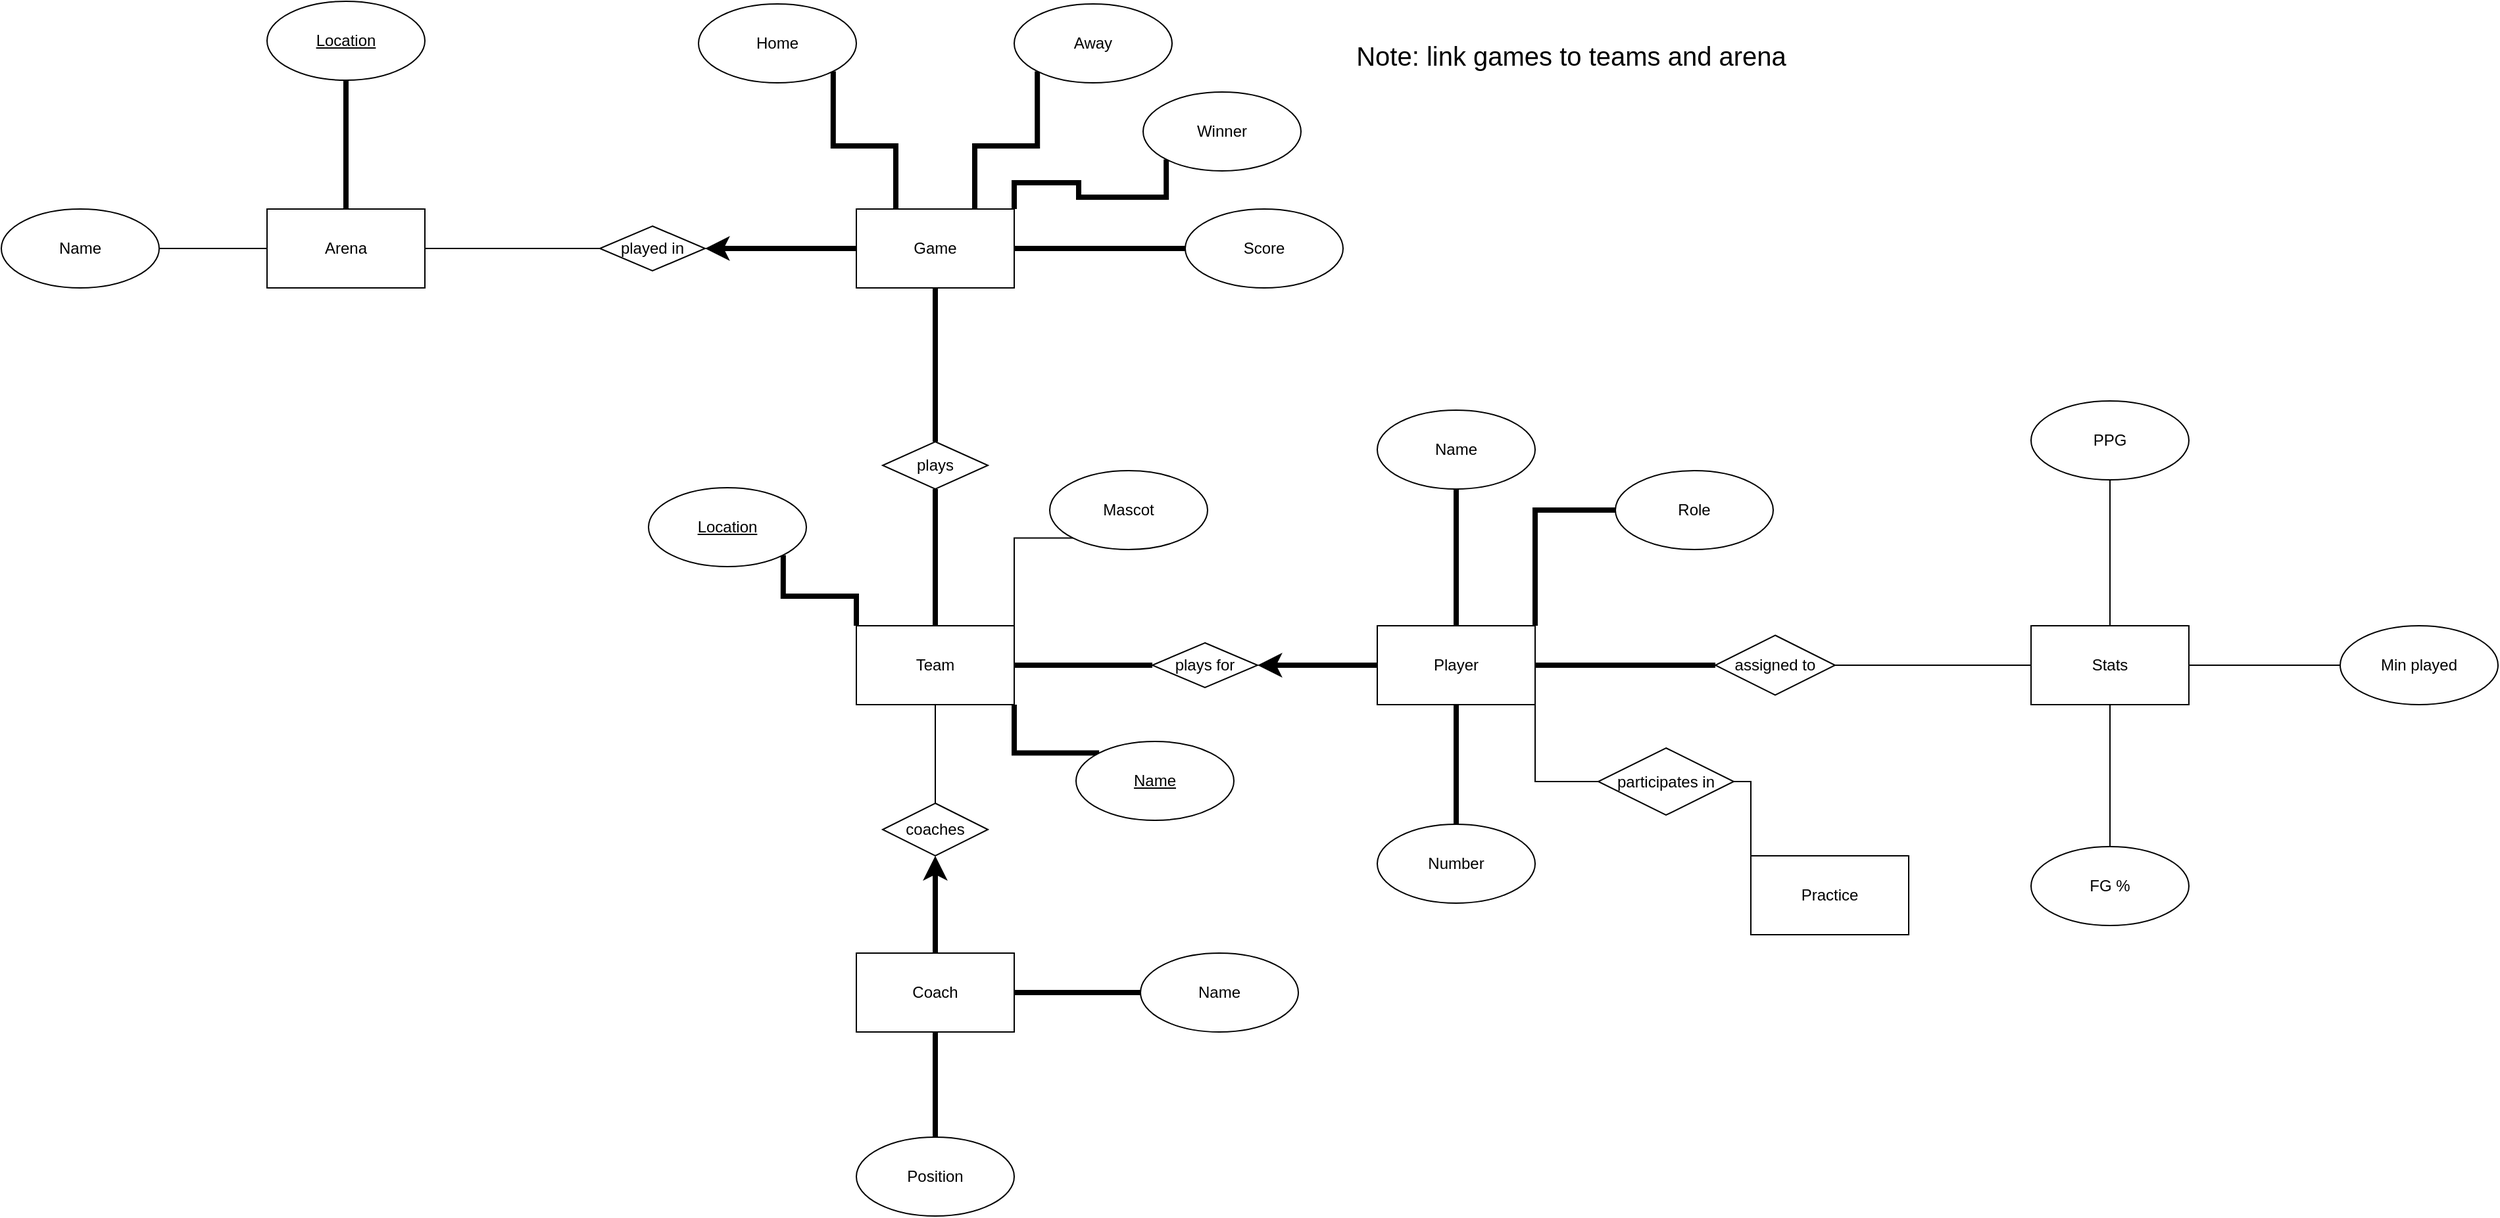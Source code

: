 <mxfile version="20.5.1" type="device"><diagram id="X6zRjBbEQL9O9YAdWZLW" name="Page-1"><mxGraphModel dx="2031" dy="1143" grid="0" gridSize="10" guides="1" tooltips="1" connect="1" arrows="1" fold="1" page="0" pageScale="1" pageWidth="2000" pageHeight="1600" math="0" shadow="0"><root><mxCell id="0"/><mxCell id="1" parent="0"/><mxCell id="daVJktji9IaxmzLHrh3a-2" style="edgeStyle=orthogonalEdgeStyle;rounded=0;orthogonalLoop=1;jettySize=auto;html=1;exitX=0;exitY=0;exitDx=0;exitDy=0;entryX=1;entryY=1;entryDx=0;entryDy=0;strokeWidth=4;endArrow=none;endFill=0;" edge="1" parent="1" source="IhH2Ke-bGlBnZ6IHOFao-2" target="daVJktji9IaxmzLHrh3a-1"><mxGeometry relative="1" as="geometry"/></mxCell><mxCell id="IhH2Ke-bGlBnZ6IHOFao-2" value="Team" style="whiteSpace=wrap;html=1;" parent="1" vertex="1"><mxGeometry x="928" y="579" width="120" height="60" as="geometry"/></mxCell><mxCell id="ukWXah9Za2hUf1NpUwT4-21" value="" style="edgeStyle=orthogonalEdgeStyle;rounded=0;orthogonalLoop=1;jettySize=auto;html=1;strokeWidth=4;endArrow=none;endFill=0;" parent="1" source="IhH2Ke-bGlBnZ6IHOFao-7" target="ukWXah9Za2hUf1NpUwT4-19" edge="1"><mxGeometry relative="1" as="geometry"/></mxCell><mxCell id="IhH2Ke-bGlBnZ6IHOFao-7" value="Coach" style="whiteSpace=wrap;html=1;" parent="1" vertex="1"><mxGeometry x="928" y="828" width="120" height="60" as="geometry"/></mxCell><mxCell id="IhH2Ke-bGlBnZ6IHOFao-10" value="" style="edgeStyle=orthogonalEdgeStyle;rounded=0;orthogonalLoop=1;jettySize=auto;html=1;endArrow=classic;endFill=1;strokeWidth=4;" parent="1" source="IhH2Ke-bGlBnZ6IHOFao-7" target="IhH2Ke-bGlBnZ6IHOFao-9" edge="1"><mxGeometry relative="1" as="geometry"/></mxCell><mxCell id="IhH2Ke-bGlBnZ6IHOFao-11" value="" style="edgeStyle=orthogonalEdgeStyle;rounded=0;orthogonalLoop=1;jettySize=auto;html=1;endArrow=none;endFill=0;" parent="1" source="IhH2Ke-bGlBnZ6IHOFao-9" target="IhH2Ke-bGlBnZ6IHOFao-2" edge="1"><mxGeometry relative="1" as="geometry"/></mxCell><mxCell id="IhH2Ke-bGlBnZ6IHOFao-9" value="coaches" style="rhombus;whiteSpace=wrap;html=1;" parent="1" vertex="1"><mxGeometry x="948" y="714" width="80" height="40" as="geometry"/></mxCell><mxCell id="IhH2Ke-bGlBnZ6IHOFao-51" style="edgeStyle=orthogonalEdgeStyle;rounded=0;orthogonalLoop=1;jettySize=auto;html=1;exitX=1;exitY=0;exitDx=0;exitDy=0;entryX=0;entryY=0.5;entryDx=0;entryDy=0;strokeWidth=4;endArrow=none;endFill=0;" parent="1" source="IhH2Ke-bGlBnZ6IHOFao-12" target="IhH2Ke-bGlBnZ6IHOFao-50" edge="1"><mxGeometry relative="1" as="geometry"/></mxCell><mxCell id="ukWXah9Za2hUf1NpUwT4-7" style="edgeStyle=orthogonalEdgeStyle;rounded=0;orthogonalLoop=1;jettySize=auto;html=1;exitX=1;exitY=0.5;exitDx=0;exitDy=0;entryX=0;entryY=0.5;entryDx=0;entryDy=0;strokeWidth=4;endArrow=none;endFill=0;" parent="1" source="IhH2Ke-bGlBnZ6IHOFao-12" target="ukWXah9Za2hUf1NpUwT4-5" edge="1"><mxGeometry relative="1" as="geometry"/></mxCell><mxCell id="IhH2Ke-bGlBnZ6IHOFao-12" value="Player" style="whiteSpace=wrap;html=1;" parent="1" vertex="1"><mxGeometry x="1324" y="579" width="120" height="60" as="geometry"/></mxCell><mxCell id="IhH2Ke-bGlBnZ6IHOFao-14" value="" style="edgeStyle=orthogonalEdgeStyle;rounded=0;orthogonalLoop=1;jettySize=auto;html=1;endArrow=classic;endFill=1;strokeWidth=4;" parent="1" source="IhH2Ke-bGlBnZ6IHOFao-12" target="IhH2Ke-bGlBnZ6IHOFao-13" edge="1"><mxGeometry relative="1" as="geometry"/></mxCell><mxCell id="IhH2Ke-bGlBnZ6IHOFao-15" value="" style="edgeStyle=orthogonalEdgeStyle;rounded=0;orthogonalLoop=1;jettySize=auto;html=1;endArrow=none;endFill=0;strokeWidth=4;" parent="1" source="IhH2Ke-bGlBnZ6IHOFao-13" target="IhH2Ke-bGlBnZ6IHOFao-2" edge="1"><mxGeometry relative="1" as="geometry"/></mxCell><mxCell id="IhH2Ke-bGlBnZ6IHOFao-13" value="plays for" style="rhombus;whiteSpace=wrap;html=1;" parent="1" vertex="1"><mxGeometry x="1153" y="592" width="80" height="34" as="geometry"/></mxCell><mxCell id="IhH2Ke-bGlBnZ6IHOFao-17" value="" style="edgeStyle=orthogonalEdgeStyle;rounded=0;orthogonalLoop=1;jettySize=auto;html=1;endArrow=none;endFill=0;strokeWidth=4;" parent="1" source="IhH2Ke-bGlBnZ6IHOFao-16" target="IhH2Ke-bGlBnZ6IHOFao-2" edge="1"><mxGeometry relative="1" as="geometry"/></mxCell><mxCell id="IhH2Ke-bGlBnZ6IHOFao-16" value="plays" style="rhombus;whiteSpace=wrap;html=1;" parent="1" vertex="1"><mxGeometry x="948" y="439" width="80" height="36" as="geometry"/></mxCell><mxCell id="IhH2Ke-bGlBnZ6IHOFao-19" value="" style="edgeStyle=orthogonalEdgeStyle;rounded=0;orthogonalLoop=1;jettySize=auto;html=1;endArrow=none;endFill=0;strokeWidth=4;" parent="1" source="IhH2Ke-bGlBnZ6IHOFao-18" target="IhH2Ke-bGlBnZ6IHOFao-16" edge="1"><mxGeometry relative="1" as="geometry"/></mxCell><mxCell id="IhH2Ke-bGlBnZ6IHOFao-25" style="edgeStyle=orthogonalEdgeStyle;rounded=0;orthogonalLoop=1;jettySize=auto;html=1;exitX=1;exitY=0.5;exitDx=0;exitDy=0;entryX=0;entryY=0.5;entryDx=0;entryDy=0;strokeWidth=4;endArrow=none;endFill=0;" parent="1" source="IhH2Ke-bGlBnZ6IHOFao-18" target="IhH2Ke-bGlBnZ6IHOFao-24" edge="1"><mxGeometry relative="1" as="geometry"/></mxCell><mxCell id="ukWXah9Za2hUf1NpUwT4-3" style="edgeStyle=orthogonalEdgeStyle;rounded=0;orthogonalLoop=1;jettySize=auto;html=1;exitX=1;exitY=0;exitDx=0;exitDy=0;entryX=0;entryY=1;entryDx=0;entryDy=0;strokeWidth=4;endArrow=none;endFill=0;" parent="1" source="IhH2Ke-bGlBnZ6IHOFao-18" target="ukWXah9Za2hUf1NpUwT4-1" edge="1"><mxGeometry relative="1" as="geometry"/></mxCell><mxCell id="IhH2Ke-bGlBnZ6IHOFao-18" value="Game" style="whiteSpace=wrap;html=1;" parent="1" vertex="1"><mxGeometry x="928" y="262" width="120" height="60" as="geometry"/></mxCell><mxCell id="IhH2Ke-bGlBnZ6IHOFao-22" style="edgeStyle=orthogonalEdgeStyle;rounded=0;orthogonalLoop=1;jettySize=auto;html=1;exitX=1;exitY=1;exitDx=0;exitDy=0;entryX=0.25;entryY=0;entryDx=0;entryDy=0;strokeWidth=4;endArrow=none;endFill=0;" parent="1" source="IhH2Ke-bGlBnZ6IHOFao-20" target="IhH2Ke-bGlBnZ6IHOFao-18" edge="1"><mxGeometry relative="1" as="geometry"/></mxCell><mxCell id="IhH2Ke-bGlBnZ6IHOFao-20" value="Home" style="ellipse;whiteSpace=wrap;html=1;" parent="1" vertex="1"><mxGeometry x="808" y="106" width="120" height="60" as="geometry"/></mxCell><mxCell id="IhH2Ke-bGlBnZ6IHOFao-23" style="edgeStyle=orthogonalEdgeStyle;rounded=0;orthogonalLoop=1;jettySize=auto;html=1;exitX=0;exitY=1;exitDx=0;exitDy=0;entryX=0.75;entryY=0;entryDx=0;entryDy=0;strokeWidth=4;endArrow=none;endFill=0;" parent="1" source="IhH2Ke-bGlBnZ6IHOFao-21" target="IhH2Ke-bGlBnZ6IHOFao-18" edge="1"><mxGeometry relative="1" as="geometry"/></mxCell><mxCell id="IhH2Ke-bGlBnZ6IHOFao-21" value="Away" style="ellipse;whiteSpace=wrap;html=1;" parent="1" vertex="1"><mxGeometry x="1048" y="106" width="120" height="60" as="geometry"/></mxCell><mxCell id="IhH2Ke-bGlBnZ6IHOFao-24" value="Score" style="ellipse;whiteSpace=wrap;html=1;" parent="1" vertex="1"><mxGeometry x="1178" y="262" width="120" height="60" as="geometry"/></mxCell><mxCell id="IhH2Ke-bGlBnZ6IHOFao-27" value="" style="edgeStyle=orthogonalEdgeStyle;rounded=0;orthogonalLoop=1;jettySize=auto;html=1;strokeWidth=4;endArrow=none;endFill=0;" parent="1" source="IhH2Ke-bGlBnZ6IHOFao-26" target="IhH2Ke-bGlBnZ6IHOFao-12" edge="1"><mxGeometry relative="1" as="geometry"/></mxCell><mxCell id="IhH2Ke-bGlBnZ6IHOFao-26" value="Name" style="ellipse;whiteSpace=wrap;html=1;" parent="1" vertex="1"><mxGeometry x="1324" y="415" width="120" height="60" as="geometry"/></mxCell><mxCell id="IhH2Ke-bGlBnZ6IHOFao-31" value="" style="edgeStyle=orthogonalEdgeStyle;rounded=0;orthogonalLoop=1;jettySize=auto;html=1;strokeWidth=4;endArrow=none;endFill=0;" parent="1" source="IhH2Ke-bGlBnZ6IHOFao-30" target="IhH2Ke-bGlBnZ6IHOFao-12" edge="1"><mxGeometry relative="1" as="geometry"/></mxCell><mxCell id="IhH2Ke-bGlBnZ6IHOFao-30" value="Number" style="ellipse;whiteSpace=wrap;html=1;" parent="1" vertex="1"><mxGeometry x="1324" y="730" width="120" height="60" as="geometry"/></mxCell><mxCell id="IhH2Ke-bGlBnZ6IHOFao-37" value="" style="edgeStyle=orthogonalEdgeStyle;rounded=0;orthogonalLoop=1;jettySize=auto;html=1;strokeWidth=4;endArrow=classic;endFill=1;" parent="1" source="IhH2Ke-bGlBnZ6IHOFao-18" target="IhH2Ke-bGlBnZ6IHOFao-36" edge="1"><mxGeometry relative="1" as="geometry"/></mxCell><mxCell id="IhH2Ke-bGlBnZ6IHOFao-36" value="played in" style="rhombus;whiteSpace=wrap;html=1;" parent="1" vertex="1"><mxGeometry x="733" y="275" width="80" height="34" as="geometry"/></mxCell><mxCell id="IhH2Ke-bGlBnZ6IHOFao-39" style="edgeStyle=orthogonalEdgeStyle;rounded=0;orthogonalLoop=1;jettySize=auto;html=1;exitX=1;exitY=0.5;exitDx=0;exitDy=0;entryX=0;entryY=0.5;entryDx=0;entryDy=0;strokeWidth=1;endArrow=none;endFill=0;" parent="1" source="IhH2Ke-bGlBnZ6IHOFao-38" target="IhH2Ke-bGlBnZ6IHOFao-36" edge="1"><mxGeometry relative="1" as="geometry"/></mxCell><mxCell id="IhH2Ke-bGlBnZ6IHOFao-38" value="Arena" style="whiteSpace=wrap;html=1;" parent="1" vertex="1"><mxGeometry x="480" y="262" width="120" height="60" as="geometry"/></mxCell><mxCell id="IhH2Ke-bGlBnZ6IHOFao-41" value="" style="edgeStyle=orthogonalEdgeStyle;rounded=0;orthogonalLoop=1;jettySize=auto;html=1;strokeWidth=4;endArrow=none;endFill=0;" parent="1" source="IhH2Ke-bGlBnZ6IHOFao-40" target="IhH2Ke-bGlBnZ6IHOFao-38" edge="1"><mxGeometry relative="1" as="geometry"/></mxCell><mxCell id="IhH2Ke-bGlBnZ6IHOFao-40" value="&lt;u&gt;Location&lt;/u&gt;" style="ellipse;whiteSpace=wrap;html=1;" parent="1" vertex="1"><mxGeometry x="480" y="104" width="120" height="60" as="geometry"/></mxCell><mxCell id="IhH2Ke-bGlBnZ6IHOFao-43" style="edgeStyle=orthogonalEdgeStyle;rounded=0;orthogonalLoop=1;jettySize=auto;html=1;exitX=0;exitY=0;exitDx=0;exitDy=0;entryX=1;entryY=1;entryDx=0;entryDy=0;strokeWidth=4;endArrow=none;endFill=0;" parent="1" source="IhH2Ke-bGlBnZ6IHOFao-42" target="IhH2Ke-bGlBnZ6IHOFao-2" edge="1"><mxGeometry relative="1" as="geometry"/></mxCell><mxCell id="IhH2Ke-bGlBnZ6IHOFao-42" value="&lt;u&gt;Name&lt;/u&gt;" style="ellipse;whiteSpace=wrap;html=1;" parent="1" vertex="1"><mxGeometry x="1095" y="667" width="120" height="60" as="geometry"/></mxCell><mxCell id="IhH2Ke-bGlBnZ6IHOFao-45" style="edgeStyle=orthogonalEdgeStyle;rounded=0;orthogonalLoop=1;jettySize=auto;html=1;exitX=0;exitY=1;exitDx=0;exitDy=0;entryX=1;entryY=0;entryDx=0;entryDy=0;strokeWidth=1;endArrow=none;endFill=0;" parent="1" source="IhH2Ke-bGlBnZ6IHOFao-44" target="IhH2Ke-bGlBnZ6IHOFao-2" edge="1"><mxGeometry relative="1" as="geometry"/></mxCell><mxCell id="IhH2Ke-bGlBnZ6IHOFao-44" value="Mascot" style="ellipse;whiteSpace=wrap;html=1;" parent="1" vertex="1"><mxGeometry x="1075" y="461" width="120" height="60" as="geometry"/></mxCell><mxCell id="IhH2Ke-bGlBnZ6IHOFao-48" style="edgeStyle=orthogonalEdgeStyle;rounded=0;orthogonalLoop=1;jettySize=auto;html=1;exitX=0;exitY=0.5;exitDx=0;exitDy=0;entryX=1;entryY=1;entryDx=0;entryDy=0;strokeWidth=1;endArrow=none;endFill=0;" parent="1" source="IhH2Ke-bGlBnZ6IHOFao-46" target="IhH2Ke-bGlBnZ6IHOFao-12" edge="1"><mxGeometry relative="1" as="geometry"/></mxCell><mxCell id="IhH2Ke-bGlBnZ6IHOFao-49" style="edgeStyle=orthogonalEdgeStyle;rounded=0;orthogonalLoop=1;jettySize=auto;html=1;exitX=1;exitY=0.5;exitDx=0;exitDy=0;entryX=0;entryY=0;entryDx=0;entryDy=0;strokeWidth=1;endArrow=none;endFill=0;" parent="1" source="IhH2Ke-bGlBnZ6IHOFao-46" target="IhH2Ke-bGlBnZ6IHOFao-47" edge="1"><mxGeometry relative="1" as="geometry"><Array as="points"><mxPoint x="1608" y="698"/></Array></mxGeometry></mxCell><mxCell id="IhH2Ke-bGlBnZ6IHOFao-46" value="participates in" style="rhombus;whiteSpace=wrap;html=1;" parent="1" vertex="1"><mxGeometry x="1492" y="672" width="103" height="51" as="geometry"/></mxCell><mxCell id="IhH2Ke-bGlBnZ6IHOFao-47" value="Practice" style="whiteSpace=wrap;html=1;" parent="1" vertex="1"><mxGeometry x="1608" y="754" width="120" height="60" as="geometry"/></mxCell><mxCell id="IhH2Ke-bGlBnZ6IHOFao-50" value="Role" style="ellipse;whiteSpace=wrap;html=1;" parent="1" vertex="1"><mxGeometry x="1505" y="461" width="120" height="60" as="geometry"/></mxCell><mxCell id="ukWXah9Za2hUf1NpUwT4-1" value="Winner" style="ellipse;whiteSpace=wrap;html=1;" parent="1" vertex="1"><mxGeometry x="1146" y="173" width="120" height="60" as="geometry"/></mxCell><mxCell id="ukWXah9Za2hUf1NpUwT4-8" style="edgeStyle=orthogonalEdgeStyle;rounded=0;orthogonalLoop=1;jettySize=auto;html=1;exitX=0;exitY=0.5;exitDx=0;exitDy=0;entryX=1;entryY=0.5;entryDx=0;entryDy=0;strokeWidth=1;endArrow=none;endFill=0;" parent="1" source="ukWXah9Za2hUf1NpUwT4-4" target="ukWXah9Za2hUf1NpUwT4-5" edge="1"><mxGeometry relative="1" as="geometry"/></mxCell><mxCell id="ukWXah9Za2hUf1NpUwT4-13" style="edgeStyle=orthogonalEdgeStyle;rounded=0;orthogonalLoop=1;jettySize=auto;html=1;exitX=1;exitY=0.5;exitDx=0;exitDy=0;entryX=0;entryY=0.5;entryDx=0;entryDy=0;strokeWidth=1;endArrow=none;endFill=0;" parent="1" source="ukWXah9Za2hUf1NpUwT4-4" target="ukWXah9Za2hUf1NpUwT4-10" edge="1"><mxGeometry relative="1" as="geometry"/></mxCell><mxCell id="ukWXah9Za2hUf1NpUwT4-14" style="edgeStyle=orthogonalEdgeStyle;rounded=0;orthogonalLoop=1;jettySize=auto;html=1;exitX=0.5;exitY=0;exitDx=0;exitDy=0;entryX=0.5;entryY=1;entryDx=0;entryDy=0;strokeWidth=1;endArrow=none;endFill=0;" parent="1" source="ukWXah9Za2hUf1NpUwT4-4" target="ukWXah9Za2hUf1NpUwT4-9" edge="1"><mxGeometry relative="1" as="geometry"/></mxCell><mxCell id="ukWXah9Za2hUf1NpUwT4-4" value="Stats" style="whiteSpace=wrap;html=1;" parent="1" vertex="1"><mxGeometry x="1821" y="579" width="120" height="60" as="geometry"/></mxCell><mxCell id="ukWXah9Za2hUf1NpUwT4-5" value="assigned to" style="rhombus;whiteSpace=wrap;html=1;" parent="1" vertex="1"><mxGeometry x="1581" y="586.25" width="91" height="45.5" as="geometry"/></mxCell><mxCell id="ukWXah9Za2hUf1NpUwT4-9" value="PPG" style="ellipse;whiteSpace=wrap;html=1;" parent="1" vertex="1"><mxGeometry x="1821" y="408" width="120" height="60" as="geometry"/></mxCell><mxCell id="ukWXah9Za2hUf1NpUwT4-10" value="Min played" style="ellipse;whiteSpace=wrap;html=1;" parent="1" vertex="1"><mxGeometry x="2056" y="579" width="120" height="60" as="geometry"/></mxCell><mxCell id="ukWXah9Za2hUf1NpUwT4-12" style="edgeStyle=orthogonalEdgeStyle;rounded=0;orthogonalLoop=1;jettySize=auto;html=1;exitX=0.5;exitY=0;exitDx=0;exitDy=0;entryX=0.5;entryY=1;entryDx=0;entryDy=0;strokeWidth=1;endArrow=none;endFill=0;" parent="1" source="ukWXah9Za2hUf1NpUwT4-11" target="ukWXah9Za2hUf1NpUwT4-4" edge="1"><mxGeometry relative="1" as="geometry"/></mxCell><mxCell id="ukWXah9Za2hUf1NpUwT4-11" value="FG %" style="ellipse;whiteSpace=wrap;html=1;" parent="1" vertex="1"><mxGeometry x="1821" y="747" width="120" height="60" as="geometry"/></mxCell><mxCell id="ukWXah9Za2hUf1NpUwT4-20" value="" style="edgeStyle=orthogonalEdgeStyle;rounded=0;orthogonalLoop=1;jettySize=auto;html=1;strokeWidth=4;endArrow=none;endFill=0;" parent="1" source="ukWXah9Za2hUf1NpUwT4-18" target="IhH2Ke-bGlBnZ6IHOFao-7" edge="1"><mxGeometry relative="1" as="geometry"/></mxCell><mxCell id="ukWXah9Za2hUf1NpUwT4-18" value="Name" style="ellipse;whiteSpace=wrap;html=1;" parent="1" vertex="1"><mxGeometry x="1144" y="828" width="120" height="60" as="geometry"/></mxCell><mxCell id="ukWXah9Za2hUf1NpUwT4-19" value="Position" style="ellipse;whiteSpace=wrap;html=1;" parent="1" vertex="1"><mxGeometry x="928" y="968" width="120" height="60" as="geometry"/></mxCell><mxCell id="ukWXah9Za2hUf1NpUwT4-23" value="" style="edgeStyle=orthogonalEdgeStyle;rounded=0;orthogonalLoop=1;jettySize=auto;html=1;strokeWidth=1;endArrow=none;endFill=0;" parent="1" source="ukWXah9Za2hUf1NpUwT4-22" target="IhH2Ke-bGlBnZ6IHOFao-38" edge="1"><mxGeometry relative="1" as="geometry"/></mxCell><mxCell id="ukWXah9Za2hUf1NpUwT4-22" value="Name" style="ellipse;whiteSpace=wrap;html=1;" parent="1" vertex="1"><mxGeometry x="278" y="262" width="120" height="60" as="geometry"/></mxCell><mxCell id="daVJktji9IaxmzLHrh3a-1" value="&lt;u&gt;Location&lt;/u&gt;" style="ellipse;whiteSpace=wrap;html=1;" vertex="1" parent="1"><mxGeometry x="770" y="474" width="120" height="60" as="geometry"/></mxCell><mxCell id="daVJktji9IaxmzLHrh3a-3" value="&lt;font style=&quot;font-size: 20px;&quot;&gt;Note: link games to teams and arena&lt;/font&gt;" style="text;html=1;align=center;verticalAlign=middle;resizable=0;points=[];autosize=1;strokeColor=none;fillColor=none;strokeWidth=1;" vertex="1" parent="1"><mxGeometry x="1298" y="127" width="345" height="36" as="geometry"/></mxCell></root></mxGraphModel></diagram></mxfile>